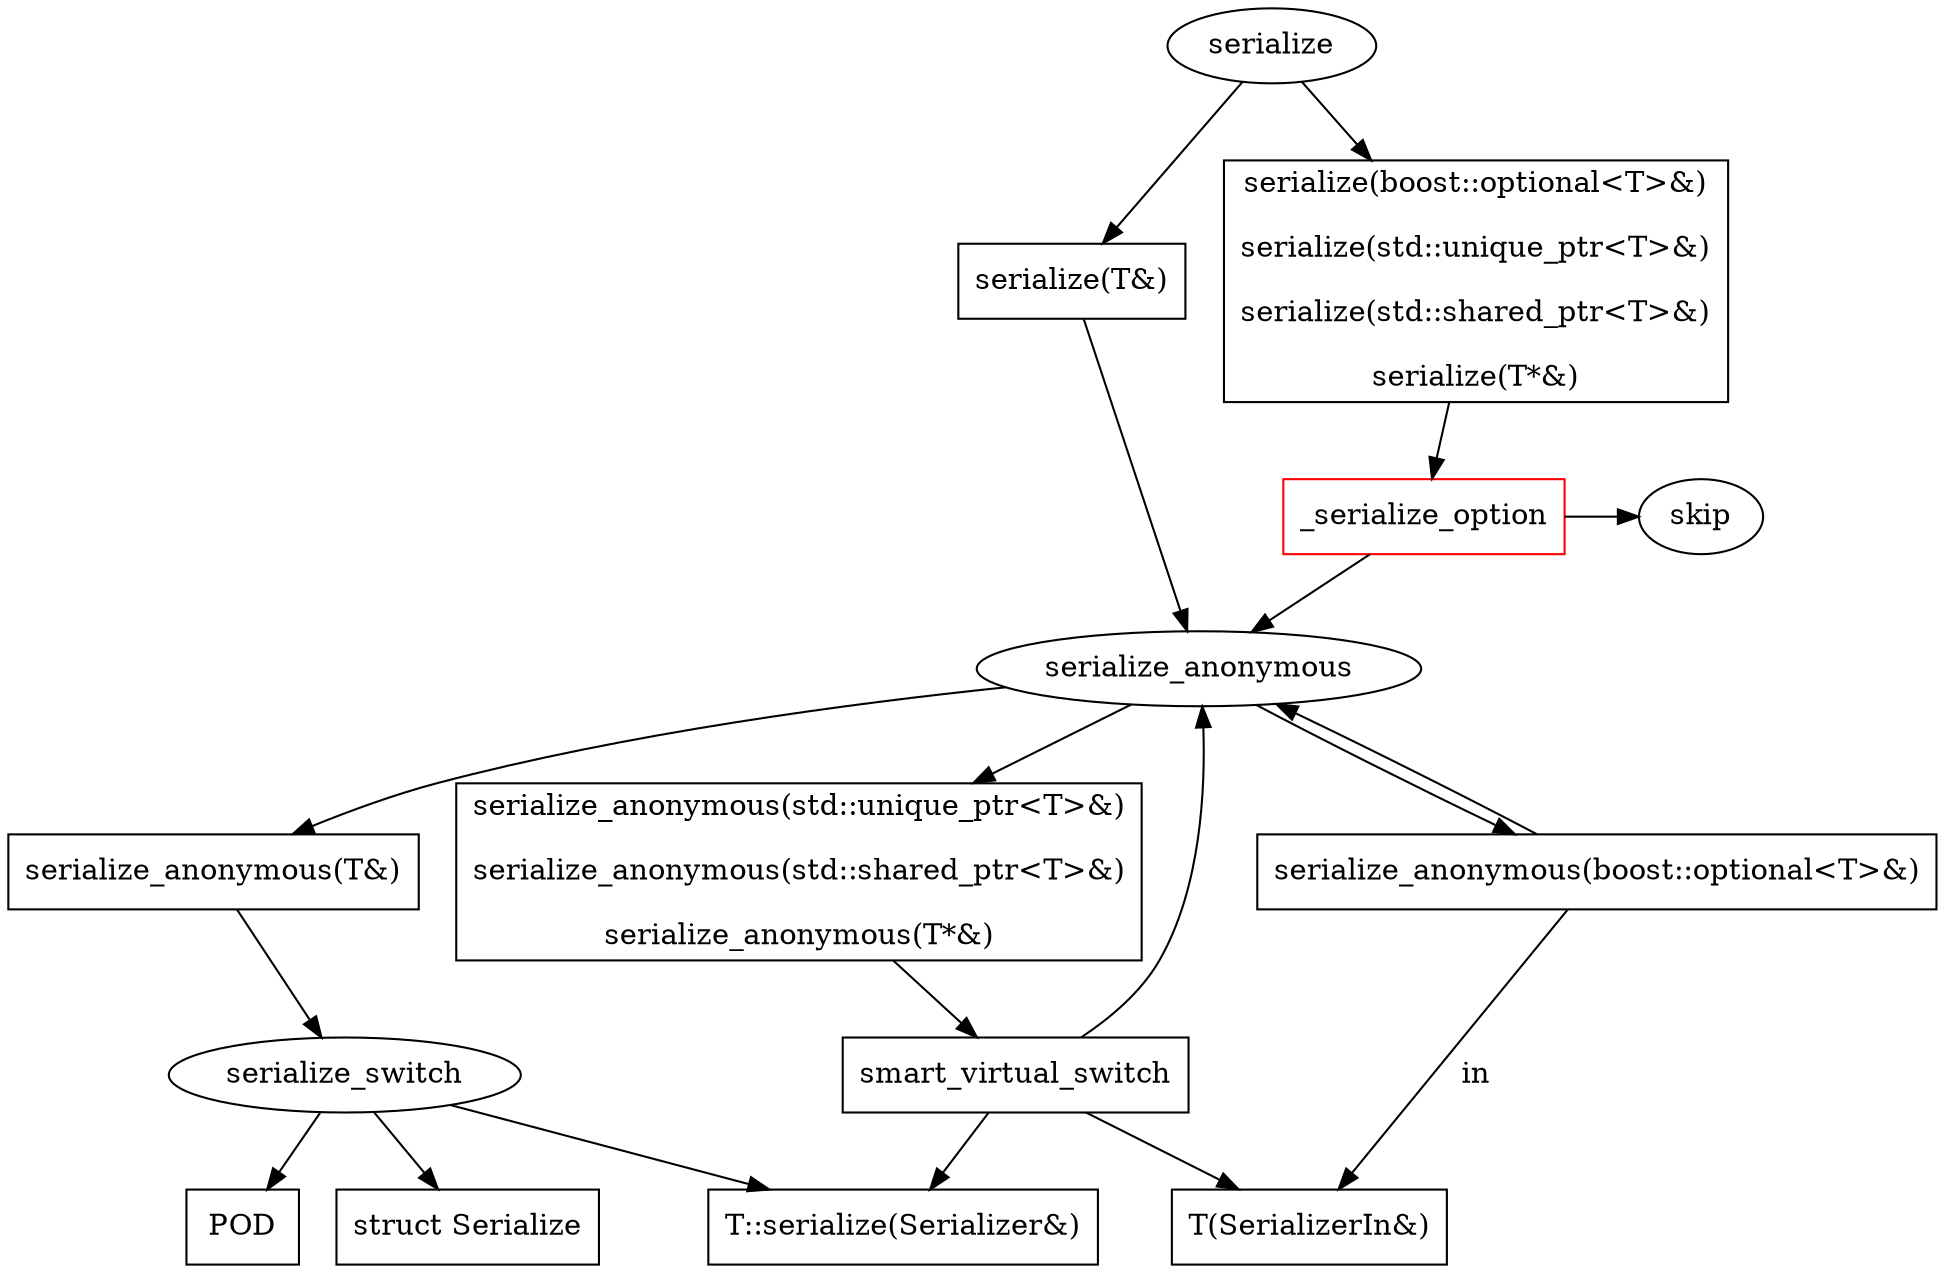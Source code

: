 digraph G {
serialize;
{
rank = same;
serialize_def [shape=box, label="serialize(T&)"];
serialize_opt [shape=box, label="serialize(boost::optional<T>&)\n
serialize(std::unique_ptr<T>&)\n
serialize(std::shared_ptr<T>&)\n
serialize(T*&)"];
}
serialize -> serialize_def;
serialize -> serialize_opt;
{
rank = same;
_serialize_option [shape=box, label="_serialize_option", color=red];
skip;
_serialize_option->skip;
}
serialize_opt-> _serialize_option;
serialize_anonymous;
serialize_def -> serialize_anonymous;
_serialize_option -> serialize_anonymous;
serialize_anonymous_def [shape=box, label="serialize_anonymous(T&)"];
serialize_anonymous_optional [shape=box, label="serialize_anonymous(boost::optional<T>&)"];
serialize_anonymous_ptr [shape=box, label="serialize_anonymous(std::unique_ptr<T>&)\n
serialize_anonymous(std::shared_ptr<T>&)\n
serialize_anonymous(T*&)"];
serialize_anonymous -> serialize_anonymous_def;
serialize_anonymous -> serialize_anonymous_optional;
serialize_anonymous -> serialize_anonymous_ptr;
serialize_anonymous_optional -> serialize_anonymous;
leaf_ctor [shape=box, label="T(SerializerIn&)"];
serialize_anonymous_optional -> leaf_ctor [label="in"];
serialize_switch;
serialize_anonymous_def -> serialize_switch;
leaf_serialize [shape=box, label="T::serialize(Serializer&)"];
leaf_pod [shape=box, label="POD"];
leaf_struct [shape=box, label="struct Serialize"];
serialize_switch -> leaf_serialize;
serialize_switch -> leaf_pod;
serialize_switch -> leaf_struct;
smart_virtual_switch [shape=box];
serialize_anonymous_ptr -> smart_virtual_switch;
smart_virtual_switch -> serialize_anonymous;
smart_virtual_switch -> leaf_ctor;
smart_virtual_switch -> leaf_serialize;
}

